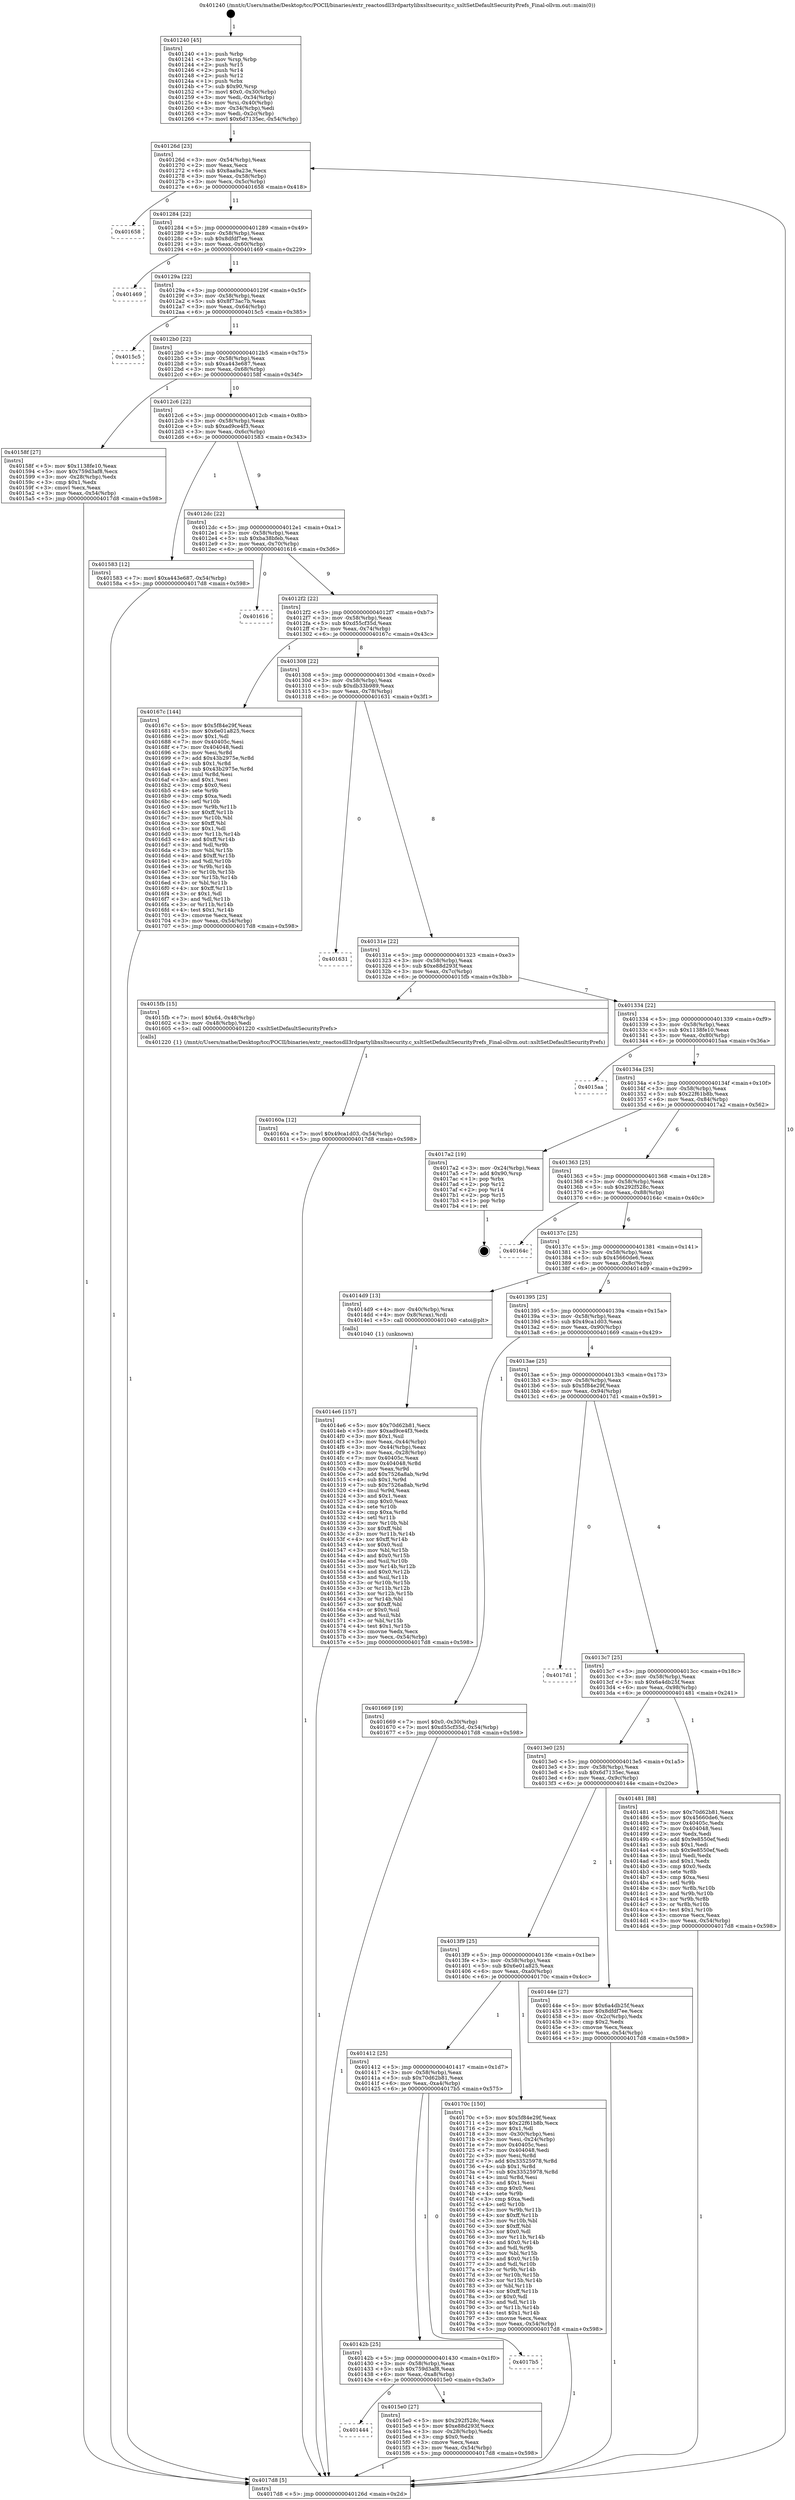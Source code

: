 digraph "0x401240" {
  label = "0x401240 (/mnt/c/Users/mathe/Desktop/tcc/POCII/binaries/extr_reactosdll3rdpartylibxsltsecurity.c_xsltSetDefaultSecurityPrefs_Final-ollvm.out::main(0))"
  labelloc = "t"
  node[shape=record]

  Entry [label="",width=0.3,height=0.3,shape=circle,fillcolor=black,style=filled]
  "0x40126d" [label="{
     0x40126d [23]\l
     | [instrs]\l
     &nbsp;&nbsp;0x40126d \<+3\>: mov -0x54(%rbp),%eax\l
     &nbsp;&nbsp;0x401270 \<+2\>: mov %eax,%ecx\l
     &nbsp;&nbsp;0x401272 \<+6\>: sub $0x8aa9a23e,%ecx\l
     &nbsp;&nbsp;0x401278 \<+3\>: mov %eax,-0x58(%rbp)\l
     &nbsp;&nbsp;0x40127b \<+3\>: mov %ecx,-0x5c(%rbp)\l
     &nbsp;&nbsp;0x40127e \<+6\>: je 0000000000401658 \<main+0x418\>\l
  }"]
  "0x401658" [label="{
     0x401658\l
  }", style=dashed]
  "0x401284" [label="{
     0x401284 [22]\l
     | [instrs]\l
     &nbsp;&nbsp;0x401284 \<+5\>: jmp 0000000000401289 \<main+0x49\>\l
     &nbsp;&nbsp;0x401289 \<+3\>: mov -0x58(%rbp),%eax\l
     &nbsp;&nbsp;0x40128c \<+5\>: sub $0x8dfdf7ee,%eax\l
     &nbsp;&nbsp;0x401291 \<+3\>: mov %eax,-0x60(%rbp)\l
     &nbsp;&nbsp;0x401294 \<+6\>: je 0000000000401469 \<main+0x229\>\l
  }"]
  Exit [label="",width=0.3,height=0.3,shape=circle,fillcolor=black,style=filled,peripheries=2]
  "0x401469" [label="{
     0x401469\l
  }", style=dashed]
  "0x40129a" [label="{
     0x40129a [22]\l
     | [instrs]\l
     &nbsp;&nbsp;0x40129a \<+5\>: jmp 000000000040129f \<main+0x5f\>\l
     &nbsp;&nbsp;0x40129f \<+3\>: mov -0x58(%rbp),%eax\l
     &nbsp;&nbsp;0x4012a2 \<+5\>: sub $0x8f73ac7b,%eax\l
     &nbsp;&nbsp;0x4012a7 \<+3\>: mov %eax,-0x64(%rbp)\l
     &nbsp;&nbsp;0x4012aa \<+6\>: je 00000000004015c5 \<main+0x385\>\l
  }"]
  "0x40160a" [label="{
     0x40160a [12]\l
     | [instrs]\l
     &nbsp;&nbsp;0x40160a \<+7\>: movl $0x49ca1d03,-0x54(%rbp)\l
     &nbsp;&nbsp;0x401611 \<+5\>: jmp 00000000004017d8 \<main+0x598\>\l
  }"]
  "0x4015c5" [label="{
     0x4015c5\l
  }", style=dashed]
  "0x4012b0" [label="{
     0x4012b0 [22]\l
     | [instrs]\l
     &nbsp;&nbsp;0x4012b0 \<+5\>: jmp 00000000004012b5 \<main+0x75\>\l
     &nbsp;&nbsp;0x4012b5 \<+3\>: mov -0x58(%rbp),%eax\l
     &nbsp;&nbsp;0x4012b8 \<+5\>: sub $0xa443e687,%eax\l
     &nbsp;&nbsp;0x4012bd \<+3\>: mov %eax,-0x68(%rbp)\l
     &nbsp;&nbsp;0x4012c0 \<+6\>: je 000000000040158f \<main+0x34f\>\l
  }"]
  "0x401444" [label="{
     0x401444\l
  }", style=dashed]
  "0x40158f" [label="{
     0x40158f [27]\l
     | [instrs]\l
     &nbsp;&nbsp;0x40158f \<+5\>: mov $0x1138fe10,%eax\l
     &nbsp;&nbsp;0x401594 \<+5\>: mov $0x759d3af8,%ecx\l
     &nbsp;&nbsp;0x401599 \<+3\>: mov -0x28(%rbp),%edx\l
     &nbsp;&nbsp;0x40159c \<+3\>: cmp $0x1,%edx\l
     &nbsp;&nbsp;0x40159f \<+3\>: cmovl %ecx,%eax\l
     &nbsp;&nbsp;0x4015a2 \<+3\>: mov %eax,-0x54(%rbp)\l
     &nbsp;&nbsp;0x4015a5 \<+5\>: jmp 00000000004017d8 \<main+0x598\>\l
  }"]
  "0x4012c6" [label="{
     0x4012c6 [22]\l
     | [instrs]\l
     &nbsp;&nbsp;0x4012c6 \<+5\>: jmp 00000000004012cb \<main+0x8b\>\l
     &nbsp;&nbsp;0x4012cb \<+3\>: mov -0x58(%rbp),%eax\l
     &nbsp;&nbsp;0x4012ce \<+5\>: sub $0xad9ce4f3,%eax\l
     &nbsp;&nbsp;0x4012d3 \<+3\>: mov %eax,-0x6c(%rbp)\l
     &nbsp;&nbsp;0x4012d6 \<+6\>: je 0000000000401583 \<main+0x343\>\l
  }"]
  "0x4015e0" [label="{
     0x4015e0 [27]\l
     | [instrs]\l
     &nbsp;&nbsp;0x4015e0 \<+5\>: mov $0x292f528c,%eax\l
     &nbsp;&nbsp;0x4015e5 \<+5\>: mov $0xe88d293f,%ecx\l
     &nbsp;&nbsp;0x4015ea \<+3\>: mov -0x28(%rbp),%edx\l
     &nbsp;&nbsp;0x4015ed \<+3\>: cmp $0x0,%edx\l
     &nbsp;&nbsp;0x4015f0 \<+3\>: cmove %ecx,%eax\l
     &nbsp;&nbsp;0x4015f3 \<+3\>: mov %eax,-0x54(%rbp)\l
     &nbsp;&nbsp;0x4015f6 \<+5\>: jmp 00000000004017d8 \<main+0x598\>\l
  }"]
  "0x401583" [label="{
     0x401583 [12]\l
     | [instrs]\l
     &nbsp;&nbsp;0x401583 \<+7\>: movl $0xa443e687,-0x54(%rbp)\l
     &nbsp;&nbsp;0x40158a \<+5\>: jmp 00000000004017d8 \<main+0x598\>\l
  }"]
  "0x4012dc" [label="{
     0x4012dc [22]\l
     | [instrs]\l
     &nbsp;&nbsp;0x4012dc \<+5\>: jmp 00000000004012e1 \<main+0xa1\>\l
     &nbsp;&nbsp;0x4012e1 \<+3\>: mov -0x58(%rbp),%eax\l
     &nbsp;&nbsp;0x4012e4 \<+5\>: sub $0xba38bfeb,%eax\l
     &nbsp;&nbsp;0x4012e9 \<+3\>: mov %eax,-0x70(%rbp)\l
     &nbsp;&nbsp;0x4012ec \<+6\>: je 0000000000401616 \<main+0x3d6\>\l
  }"]
  "0x40142b" [label="{
     0x40142b [25]\l
     | [instrs]\l
     &nbsp;&nbsp;0x40142b \<+5\>: jmp 0000000000401430 \<main+0x1f0\>\l
     &nbsp;&nbsp;0x401430 \<+3\>: mov -0x58(%rbp),%eax\l
     &nbsp;&nbsp;0x401433 \<+5\>: sub $0x759d3af8,%eax\l
     &nbsp;&nbsp;0x401438 \<+6\>: mov %eax,-0xa8(%rbp)\l
     &nbsp;&nbsp;0x40143e \<+6\>: je 00000000004015e0 \<main+0x3a0\>\l
  }"]
  "0x401616" [label="{
     0x401616\l
  }", style=dashed]
  "0x4012f2" [label="{
     0x4012f2 [22]\l
     | [instrs]\l
     &nbsp;&nbsp;0x4012f2 \<+5\>: jmp 00000000004012f7 \<main+0xb7\>\l
     &nbsp;&nbsp;0x4012f7 \<+3\>: mov -0x58(%rbp),%eax\l
     &nbsp;&nbsp;0x4012fa \<+5\>: sub $0xd55cf35d,%eax\l
     &nbsp;&nbsp;0x4012ff \<+3\>: mov %eax,-0x74(%rbp)\l
     &nbsp;&nbsp;0x401302 \<+6\>: je 000000000040167c \<main+0x43c\>\l
  }"]
  "0x4017b5" [label="{
     0x4017b5\l
  }", style=dashed]
  "0x40167c" [label="{
     0x40167c [144]\l
     | [instrs]\l
     &nbsp;&nbsp;0x40167c \<+5\>: mov $0x5f84e29f,%eax\l
     &nbsp;&nbsp;0x401681 \<+5\>: mov $0x6e01a825,%ecx\l
     &nbsp;&nbsp;0x401686 \<+2\>: mov $0x1,%dl\l
     &nbsp;&nbsp;0x401688 \<+7\>: mov 0x40405c,%esi\l
     &nbsp;&nbsp;0x40168f \<+7\>: mov 0x404048,%edi\l
     &nbsp;&nbsp;0x401696 \<+3\>: mov %esi,%r8d\l
     &nbsp;&nbsp;0x401699 \<+7\>: add $0x43b2975e,%r8d\l
     &nbsp;&nbsp;0x4016a0 \<+4\>: sub $0x1,%r8d\l
     &nbsp;&nbsp;0x4016a4 \<+7\>: sub $0x43b2975e,%r8d\l
     &nbsp;&nbsp;0x4016ab \<+4\>: imul %r8d,%esi\l
     &nbsp;&nbsp;0x4016af \<+3\>: and $0x1,%esi\l
     &nbsp;&nbsp;0x4016b2 \<+3\>: cmp $0x0,%esi\l
     &nbsp;&nbsp;0x4016b5 \<+4\>: sete %r9b\l
     &nbsp;&nbsp;0x4016b9 \<+3\>: cmp $0xa,%edi\l
     &nbsp;&nbsp;0x4016bc \<+4\>: setl %r10b\l
     &nbsp;&nbsp;0x4016c0 \<+3\>: mov %r9b,%r11b\l
     &nbsp;&nbsp;0x4016c3 \<+4\>: xor $0xff,%r11b\l
     &nbsp;&nbsp;0x4016c7 \<+3\>: mov %r10b,%bl\l
     &nbsp;&nbsp;0x4016ca \<+3\>: xor $0xff,%bl\l
     &nbsp;&nbsp;0x4016cd \<+3\>: xor $0x1,%dl\l
     &nbsp;&nbsp;0x4016d0 \<+3\>: mov %r11b,%r14b\l
     &nbsp;&nbsp;0x4016d3 \<+4\>: and $0xff,%r14b\l
     &nbsp;&nbsp;0x4016d7 \<+3\>: and %dl,%r9b\l
     &nbsp;&nbsp;0x4016da \<+3\>: mov %bl,%r15b\l
     &nbsp;&nbsp;0x4016dd \<+4\>: and $0xff,%r15b\l
     &nbsp;&nbsp;0x4016e1 \<+3\>: and %dl,%r10b\l
     &nbsp;&nbsp;0x4016e4 \<+3\>: or %r9b,%r14b\l
     &nbsp;&nbsp;0x4016e7 \<+3\>: or %r10b,%r15b\l
     &nbsp;&nbsp;0x4016ea \<+3\>: xor %r15b,%r14b\l
     &nbsp;&nbsp;0x4016ed \<+3\>: or %bl,%r11b\l
     &nbsp;&nbsp;0x4016f0 \<+4\>: xor $0xff,%r11b\l
     &nbsp;&nbsp;0x4016f4 \<+3\>: or $0x1,%dl\l
     &nbsp;&nbsp;0x4016f7 \<+3\>: and %dl,%r11b\l
     &nbsp;&nbsp;0x4016fa \<+3\>: or %r11b,%r14b\l
     &nbsp;&nbsp;0x4016fd \<+4\>: test $0x1,%r14b\l
     &nbsp;&nbsp;0x401701 \<+3\>: cmovne %ecx,%eax\l
     &nbsp;&nbsp;0x401704 \<+3\>: mov %eax,-0x54(%rbp)\l
     &nbsp;&nbsp;0x401707 \<+5\>: jmp 00000000004017d8 \<main+0x598\>\l
  }"]
  "0x401308" [label="{
     0x401308 [22]\l
     | [instrs]\l
     &nbsp;&nbsp;0x401308 \<+5\>: jmp 000000000040130d \<main+0xcd\>\l
     &nbsp;&nbsp;0x40130d \<+3\>: mov -0x58(%rbp),%eax\l
     &nbsp;&nbsp;0x401310 \<+5\>: sub $0xdb33b989,%eax\l
     &nbsp;&nbsp;0x401315 \<+3\>: mov %eax,-0x78(%rbp)\l
     &nbsp;&nbsp;0x401318 \<+6\>: je 0000000000401631 \<main+0x3f1\>\l
  }"]
  "0x401412" [label="{
     0x401412 [25]\l
     | [instrs]\l
     &nbsp;&nbsp;0x401412 \<+5\>: jmp 0000000000401417 \<main+0x1d7\>\l
     &nbsp;&nbsp;0x401417 \<+3\>: mov -0x58(%rbp),%eax\l
     &nbsp;&nbsp;0x40141a \<+5\>: sub $0x70d62b81,%eax\l
     &nbsp;&nbsp;0x40141f \<+6\>: mov %eax,-0xa4(%rbp)\l
     &nbsp;&nbsp;0x401425 \<+6\>: je 00000000004017b5 \<main+0x575\>\l
  }"]
  "0x401631" [label="{
     0x401631\l
  }", style=dashed]
  "0x40131e" [label="{
     0x40131e [22]\l
     | [instrs]\l
     &nbsp;&nbsp;0x40131e \<+5\>: jmp 0000000000401323 \<main+0xe3\>\l
     &nbsp;&nbsp;0x401323 \<+3\>: mov -0x58(%rbp),%eax\l
     &nbsp;&nbsp;0x401326 \<+5\>: sub $0xe88d293f,%eax\l
     &nbsp;&nbsp;0x40132b \<+3\>: mov %eax,-0x7c(%rbp)\l
     &nbsp;&nbsp;0x40132e \<+6\>: je 00000000004015fb \<main+0x3bb\>\l
  }"]
  "0x40170c" [label="{
     0x40170c [150]\l
     | [instrs]\l
     &nbsp;&nbsp;0x40170c \<+5\>: mov $0x5f84e29f,%eax\l
     &nbsp;&nbsp;0x401711 \<+5\>: mov $0x22f61b8b,%ecx\l
     &nbsp;&nbsp;0x401716 \<+2\>: mov $0x1,%dl\l
     &nbsp;&nbsp;0x401718 \<+3\>: mov -0x30(%rbp),%esi\l
     &nbsp;&nbsp;0x40171b \<+3\>: mov %esi,-0x24(%rbp)\l
     &nbsp;&nbsp;0x40171e \<+7\>: mov 0x40405c,%esi\l
     &nbsp;&nbsp;0x401725 \<+7\>: mov 0x404048,%edi\l
     &nbsp;&nbsp;0x40172c \<+3\>: mov %esi,%r8d\l
     &nbsp;&nbsp;0x40172f \<+7\>: add $0x33525978,%r8d\l
     &nbsp;&nbsp;0x401736 \<+4\>: sub $0x1,%r8d\l
     &nbsp;&nbsp;0x40173a \<+7\>: sub $0x33525978,%r8d\l
     &nbsp;&nbsp;0x401741 \<+4\>: imul %r8d,%esi\l
     &nbsp;&nbsp;0x401745 \<+3\>: and $0x1,%esi\l
     &nbsp;&nbsp;0x401748 \<+3\>: cmp $0x0,%esi\l
     &nbsp;&nbsp;0x40174b \<+4\>: sete %r9b\l
     &nbsp;&nbsp;0x40174f \<+3\>: cmp $0xa,%edi\l
     &nbsp;&nbsp;0x401752 \<+4\>: setl %r10b\l
     &nbsp;&nbsp;0x401756 \<+3\>: mov %r9b,%r11b\l
     &nbsp;&nbsp;0x401759 \<+4\>: xor $0xff,%r11b\l
     &nbsp;&nbsp;0x40175d \<+3\>: mov %r10b,%bl\l
     &nbsp;&nbsp;0x401760 \<+3\>: xor $0xff,%bl\l
     &nbsp;&nbsp;0x401763 \<+3\>: xor $0x0,%dl\l
     &nbsp;&nbsp;0x401766 \<+3\>: mov %r11b,%r14b\l
     &nbsp;&nbsp;0x401769 \<+4\>: and $0x0,%r14b\l
     &nbsp;&nbsp;0x40176d \<+3\>: and %dl,%r9b\l
     &nbsp;&nbsp;0x401770 \<+3\>: mov %bl,%r15b\l
     &nbsp;&nbsp;0x401773 \<+4\>: and $0x0,%r15b\l
     &nbsp;&nbsp;0x401777 \<+3\>: and %dl,%r10b\l
     &nbsp;&nbsp;0x40177a \<+3\>: or %r9b,%r14b\l
     &nbsp;&nbsp;0x40177d \<+3\>: or %r10b,%r15b\l
     &nbsp;&nbsp;0x401780 \<+3\>: xor %r15b,%r14b\l
     &nbsp;&nbsp;0x401783 \<+3\>: or %bl,%r11b\l
     &nbsp;&nbsp;0x401786 \<+4\>: xor $0xff,%r11b\l
     &nbsp;&nbsp;0x40178a \<+3\>: or $0x0,%dl\l
     &nbsp;&nbsp;0x40178d \<+3\>: and %dl,%r11b\l
     &nbsp;&nbsp;0x401790 \<+3\>: or %r11b,%r14b\l
     &nbsp;&nbsp;0x401793 \<+4\>: test $0x1,%r14b\l
     &nbsp;&nbsp;0x401797 \<+3\>: cmovne %ecx,%eax\l
     &nbsp;&nbsp;0x40179a \<+3\>: mov %eax,-0x54(%rbp)\l
     &nbsp;&nbsp;0x40179d \<+5\>: jmp 00000000004017d8 \<main+0x598\>\l
  }"]
  "0x4015fb" [label="{
     0x4015fb [15]\l
     | [instrs]\l
     &nbsp;&nbsp;0x4015fb \<+7\>: movl $0x64,-0x48(%rbp)\l
     &nbsp;&nbsp;0x401602 \<+3\>: mov -0x48(%rbp),%edi\l
     &nbsp;&nbsp;0x401605 \<+5\>: call 0000000000401220 \<xsltSetDefaultSecurityPrefs\>\l
     | [calls]\l
     &nbsp;&nbsp;0x401220 \{1\} (/mnt/c/Users/mathe/Desktop/tcc/POCII/binaries/extr_reactosdll3rdpartylibxsltsecurity.c_xsltSetDefaultSecurityPrefs_Final-ollvm.out::xsltSetDefaultSecurityPrefs)\l
  }"]
  "0x401334" [label="{
     0x401334 [22]\l
     | [instrs]\l
     &nbsp;&nbsp;0x401334 \<+5\>: jmp 0000000000401339 \<main+0xf9\>\l
     &nbsp;&nbsp;0x401339 \<+3\>: mov -0x58(%rbp),%eax\l
     &nbsp;&nbsp;0x40133c \<+5\>: sub $0x1138fe10,%eax\l
     &nbsp;&nbsp;0x401341 \<+3\>: mov %eax,-0x80(%rbp)\l
     &nbsp;&nbsp;0x401344 \<+6\>: je 00000000004015aa \<main+0x36a\>\l
  }"]
  "0x4014e6" [label="{
     0x4014e6 [157]\l
     | [instrs]\l
     &nbsp;&nbsp;0x4014e6 \<+5\>: mov $0x70d62b81,%ecx\l
     &nbsp;&nbsp;0x4014eb \<+5\>: mov $0xad9ce4f3,%edx\l
     &nbsp;&nbsp;0x4014f0 \<+3\>: mov $0x1,%sil\l
     &nbsp;&nbsp;0x4014f3 \<+3\>: mov %eax,-0x44(%rbp)\l
     &nbsp;&nbsp;0x4014f6 \<+3\>: mov -0x44(%rbp),%eax\l
     &nbsp;&nbsp;0x4014f9 \<+3\>: mov %eax,-0x28(%rbp)\l
     &nbsp;&nbsp;0x4014fc \<+7\>: mov 0x40405c,%eax\l
     &nbsp;&nbsp;0x401503 \<+8\>: mov 0x404048,%r8d\l
     &nbsp;&nbsp;0x40150b \<+3\>: mov %eax,%r9d\l
     &nbsp;&nbsp;0x40150e \<+7\>: add $0x7526a8ab,%r9d\l
     &nbsp;&nbsp;0x401515 \<+4\>: sub $0x1,%r9d\l
     &nbsp;&nbsp;0x401519 \<+7\>: sub $0x7526a8ab,%r9d\l
     &nbsp;&nbsp;0x401520 \<+4\>: imul %r9d,%eax\l
     &nbsp;&nbsp;0x401524 \<+3\>: and $0x1,%eax\l
     &nbsp;&nbsp;0x401527 \<+3\>: cmp $0x0,%eax\l
     &nbsp;&nbsp;0x40152a \<+4\>: sete %r10b\l
     &nbsp;&nbsp;0x40152e \<+4\>: cmp $0xa,%r8d\l
     &nbsp;&nbsp;0x401532 \<+4\>: setl %r11b\l
     &nbsp;&nbsp;0x401536 \<+3\>: mov %r10b,%bl\l
     &nbsp;&nbsp;0x401539 \<+3\>: xor $0xff,%bl\l
     &nbsp;&nbsp;0x40153c \<+3\>: mov %r11b,%r14b\l
     &nbsp;&nbsp;0x40153f \<+4\>: xor $0xff,%r14b\l
     &nbsp;&nbsp;0x401543 \<+4\>: xor $0x0,%sil\l
     &nbsp;&nbsp;0x401547 \<+3\>: mov %bl,%r15b\l
     &nbsp;&nbsp;0x40154a \<+4\>: and $0x0,%r15b\l
     &nbsp;&nbsp;0x40154e \<+3\>: and %sil,%r10b\l
     &nbsp;&nbsp;0x401551 \<+3\>: mov %r14b,%r12b\l
     &nbsp;&nbsp;0x401554 \<+4\>: and $0x0,%r12b\l
     &nbsp;&nbsp;0x401558 \<+3\>: and %sil,%r11b\l
     &nbsp;&nbsp;0x40155b \<+3\>: or %r10b,%r15b\l
     &nbsp;&nbsp;0x40155e \<+3\>: or %r11b,%r12b\l
     &nbsp;&nbsp;0x401561 \<+3\>: xor %r12b,%r15b\l
     &nbsp;&nbsp;0x401564 \<+3\>: or %r14b,%bl\l
     &nbsp;&nbsp;0x401567 \<+3\>: xor $0xff,%bl\l
     &nbsp;&nbsp;0x40156a \<+4\>: or $0x0,%sil\l
     &nbsp;&nbsp;0x40156e \<+3\>: and %sil,%bl\l
     &nbsp;&nbsp;0x401571 \<+3\>: or %bl,%r15b\l
     &nbsp;&nbsp;0x401574 \<+4\>: test $0x1,%r15b\l
     &nbsp;&nbsp;0x401578 \<+3\>: cmovne %edx,%ecx\l
     &nbsp;&nbsp;0x40157b \<+3\>: mov %ecx,-0x54(%rbp)\l
     &nbsp;&nbsp;0x40157e \<+5\>: jmp 00000000004017d8 \<main+0x598\>\l
  }"]
  "0x4015aa" [label="{
     0x4015aa\l
  }", style=dashed]
  "0x40134a" [label="{
     0x40134a [25]\l
     | [instrs]\l
     &nbsp;&nbsp;0x40134a \<+5\>: jmp 000000000040134f \<main+0x10f\>\l
     &nbsp;&nbsp;0x40134f \<+3\>: mov -0x58(%rbp),%eax\l
     &nbsp;&nbsp;0x401352 \<+5\>: sub $0x22f61b8b,%eax\l
     &nbsp;&nbsp;0x401357 \<+6\>: mov %eax,-0x84(%rbp)\l
     &nbsp;&nbsp;0x40135d \<+6\>: je 00000000004017a2 \<main+0x562\>\l
  }"]
  "0x401240" [label="{
     0x401240 [45]\l
     | [instrs]\l
     &nbsp;&nbsp;0x401240 \<+1\>: push %rbp\l
     &nbsp;&nbsp;0x401241 \<+3\>: mov %rsp,%rbp\l
     &nbsp;&nbsp;0x401244 \<+2\>: push %r15\l
     &nbsp;&nbsp;0x401246 \<+2\>: push %r14\l
     &nbsp;&nbsp;0x401248 \<+2\>: push %r12\l
     &nbsp;&nbsp;0x40124a \<+1\>: push %rbx\l
     &nbsp;&nbsp;0x40124b \<+7\>: sub $0x90,%rsp\l
     &nbsp;&nbsp;0x401252 \<+7\>: movl $0x0,-0x30(%rbp)\l
     &nbsp;&nbsp;0x401259 \<+3\>: mov %edi,-0x34(%rbp)\l
     &nbsp;&nbsp;0x40125c \<+4\>: mov %rsi,-0x40(%rbp)\l
     &nbsp;&nbsp;0x401260 \<+3\>: mov -0x34(%rbp),%edi\l
     &nbsp;&nbsp;0x401263 \<+3\>: mov %edi,-0x2c(%rbp)\l
     &nbsp;&nbsp;0x401266 \<+7\>: movl $0x6d7135ec,-0x54(%rbp)\l
  }"]
  "0x4017a2" [label="{
     0x4017a2 [19]\l
     | [instrs]\l
     &nbsp;&nbsp;0x4017a2 \<+3\>: mov -0x24(%rbp),%eax\l
     &nbsp;&nbsp;0x4017a5 \<+7\>: add $0x90,%rsp\l
     &nbsp;&nbsp;0x4017ac \<+1\>: pop %rbx\l
     &nbsp;&nbsp;0x4017ad \<+2\>: pop %r12\l
     &nbsp;&nbsp;0x4017af \<+2\>: pop %r14\l
     &nbsp;&nbsp;0x4017b1 \<+2\>: pop %r15\l
     &nbsp;&nbsp;0x4017b3 \<+1\>: pop %rbp\l
     &nbsp;&nbsp;0x4017b4 \<+1\>: ret\l
  }"]
  "0x401363" [label="{
     0x401363 [25]\l
     | [instrs]\l
     &nbsp;&nbsp;0x401363 \<+5\>: jmp 0000000000401368 \<main+0x128\>\l
     &nbsp;&nbsp;0x401368 \<+3\>: mov -0x58(%rbp),%eax\l
     &nbsp;&nbsp;0x40136b \<+5\>: sub $0x292f528c,%eax\l
     &nbsp;&nbsp;0x401370 \<+6\>: mov %eax,-0x88(%rbp)\l
     &nbsp;&nbsp;0x401376 \<+6\>: je 000000000040164c \<main+0x40c\>\l
  }"]
  "0x4017d8" [label="{
     0x4017d8 [5]\l
     | [instrs]\l
     &nbsp;&nbsp;0x4017d8 \<+5\>: jmp 000000000040126d \<main+0x2d\>\l
  }"]
  "0x40164c" [label="{
     0x40164c\l
  }", style=dashed]
  "0x40137c" [label="{
     0x40137c [25]\l
     | [instrs]\l
     &nbsp;&nbsp;0x40137c \<+5\>: jmp 0000000000401381 \<main+0x141\>\l
     &nbsp;&nbsp;0x401381 \<+3\>: mov -0x58(%rbp),%eax\l
     &nbsp;&nbsp;0x401384 \<+5\>: sub $0x45660de6,%eax\l
     &nbsp;&nbsp;0x401389 \<+6\>: mov %eax,-0x8c(%rbp)\l
     &nbsp;&nbsp;0x40138f \<+6\>: je 00000000004014d9 \<main+0x299\>\l
  }"]
  "0x4013f9" [label="{
     0x4013f9 [25]\l
     | [instrs]\l
     &nbsp;&nbsp;0x4013f9 \<+5\>: jmp 00000000004013fe \<main+0x1be\>\l
     &nbsp;&nbsp;0x4013fe \<+3\>: mov -0x58(%rbp),%eax\l
     &nbsp;&nbsp;0x401401 \<+5\>: sub $0x6e01a825,%eax\l
     &nbsp;&nbsp;0x401406 \<+6\>: mov %eax,-0xa0(%rbp)\l
     &nbsp;&nbsp;0x40140c \<+6\>: je 000000000040170c \<main+0x4cc\>\l
  }"]
  "0x4014d9" [label="{
     0x4014d9 [13]\l
     | [instrs]\l
     &nbsp;&nbsp;0x4014d9 \<+4\>: mov -0x40(%rbp),%rax\l
     &nbsp;&nbsp;0x4014dd \<+4\>: mov 0x8(%rax),%rdi\l
     &nbsp;&nbsp;0x4014e1 \<+5\>: call 0000000000401040 \<atoi@plt\>\l
     | [calls]\l
     &nbsp;&nbsp;0x401040 \{1\} (unknown)\l
  }"]
  "0x401395" [label="{
     0x401395 [25]\l
     | [instrs]\l
     &nbsp;&nbsp;0x401395 \<+5\>: jmp 000000000040139a \<main+0x15a\>\l
     &nbsp;&nbsp;0x40139a \<+3\>: mov -0x58(%rbp),%eax\l
     &nbsp;&nbsp;0x40139d \<+5\>: sub $0x49ca1d03,%eax\l
     &nbsp;&nbsp;0x4013a2 \<+6\>: mov %eax,-0x90(%rbp)\l
     &nbsp;&nbsp;0x4013a8 \<+6\>: je 0000000000401669 \<main+0x429\>\l
  }"]
  "0x40144e" [label="{
     0x40144e [27]\l
     | [instrs]\l
     &nbsp;&nbsp;0x40144e \<+5\>: mov $0x6a4db25f,%eax\l
     &nbsp;&nbsp;0x401453 \<+5\>: mov $0x8dfdf7ee,%ecx\l
     &nbsp;&nbsp;0x401458 \<+3\>: mov -0x2c(%rbp),%edx\l
     &nbsp;&nbsp;0x40145b \<+3\>: cmp $0x2,%edx\l
     &nbsp;&nbsp;0x40145e \<+3\>: cmovne %ecx,%eax\l
     &nbsp;&nbsp;0x401461 \<+3\>: mov %eax,-0x54(%rbp)\l
     &nbsp;&nbsp;0x401464 \<+5\>: jmp 00000000004017d8 \<main+0x598\>\l
  }"]
  "0x401669" [label="{
     0x401669 [19]\l
     | [instrs]\l
     &nbsp;&nbsp;0x401669 \<+7\>: movl $0x0,-0x30(%rbp)\l
     &nbsp;&nbsp;0x401670 \<+7\>: movl $0xd55cf35d,-0x54(%rbp)\l
     &nbsp;&nbsp;0x401677 \<+5\>: jmp 00000000004017d8 \<main+0x598\>\l
  }"]
  "0x4013ae" [label="{
     0x4013ae [25]\l
     | [instrs]\l
     &nbsp;&nbsp;0x4013ae \<+5\>: jmp 00000000004013b3 \<main+0x173\>\l
     &nbsp;&nbsp;0x4013b3 \<+3\>: mov -0x58(%rbp),%eax\l
     &nbsp;&nbsp;0x4013b6 \<+5\>: sub $0x5f84e29f,%eax\l
     &nbsp;&nbsp;0x4013bb \<+6\>: mov %eax,-0x94(%rbp)\l
     &nbsp;&nbsp;0x4013c1 \<+6\>: je 00000000004017d1 \<main+0x591\>\l
  }"]
  "0x4013e0" [label="{
     0x4013e0 [25]\l
     | [instrs]\l
     &nbsp;&nbsp;0x4013e0 \<+5\>: jmp 00000000004013e5 \<main+0x1a5\>\l
     &nbsp;&nbsp;0x4013e5 \<+3\>: mov -0x58(%rbp),%eax\l
     &nbsp;&nbsp;0x4013e8 \<+5\>: sub $0x6d7135ec,%eax\l
     &nbsp;&nbsp;0x4013ed \<+6\>: mov %eax,-0x9c(%rbp)\l
     &nbsp;&nbsp;0x4013f3 \<+6\>: je 000000000040144e \<main+0x20e\>\l
  }"]
  "0x4017d1" [label="{
     0x4017d1\l
  }", style=dashed]
  "0x4013c7" [label="{
     0x4013c7 [25]\l
     | [instrs]\l
     &nbsp;&nbsp;0x4013c7 \<+5\>: jmp 00000000004013cc \<main+0x18c\>\l
     &nbsp;&nbsp;0x4013cc \<+3\>: mov -0x58(%rbp),%eax\l
     &nbsp;&nbsp;0x4013cf \<+5\>: sub $0x6a4db25f,%eax\l
     &nbsp;&nbsp;0x4013d4 \<+6\>: mov %eax,-0x98(%rbp)\l
     &nbsp;&nbsp;0x4013da \<+6\>: je 0000000000401481 \<main+0x241\>\l
  }"]
  "0x401481" [label="{
     0x401481 [88]\l
     | [instrs]\l
     &nbsp;&nbsp;0x401481 \<+5\>: mov $0x70d62b81,%eax\l
     &nbsp;&nbsp;0x401486 \<+5\>: mov $0x45660de6,%ecx\l
     &nbsp;&nbsp;0x40148b \<+7\>: mov 0x40405c,%edx\l
     &nbsp;&nbsp;0x401492 \<+7\>: mov 0x404048,%esi\l
     &nbsp;&nbsp;0x401499 \<+2\>: mov %edx,%edi\l
     &nbsp;&nbsp;0x40149b \<+6\>: add $0x9e8550ef,%edi\l
     &nbsp;&nbsp;0x4014a1 \<+3\>: sub $0x1,%edi\l
     &nbsp;&nbsp;0x4014a4 \<+6\>: sub $0x9e8550ef,%edi\l
     &nbsp;&nbsp;0x4014aa \<+3\>: imul %edi,%edx\l
     &nbsp;&nbsp;0x4014ad \<+3\>: and $0x1,%edx\l
     &nbsp;&nbsp;0x4014b0 \<+3\>: cmp $0x0,%edx\l
     &nbsp;&nbsp;0x4014b3 \<+4\>: sete %r8b\l
     &nbsp;&nbsp;0x4014b7 \<+3\>: cmp $0xa,%esi\l
     &nbsp;&nbsp;0x4014ba \<+4\>: setl %r9b\l
     &nbsp;&nbsp;0x4014be \<+3\>: mov %r8b,%r10b\l
     &nbsp;&nbsp;0x4014c1 \<+3\>: and %r9b,%r10b\l
     &nbsp;&nbsp;0x4014c4 \<+3\>: xor %r9b,%r8b\l
     &nbsp;&nbsp;0x4014c7 \<+3\>: or %r8b,%r10b\l
     &nbsp;&nbsp;0x4014ca \<+4\>: test $0x1,%r10b\l
     &nbsp;&nbsp;0x4014ce \<+3\>: cmovne %ecx,%eax\l
     &nbsp;&nbsp;0x4014d1 \<+3\>: mov %eax,-0x54(%rbp)\l
     &nbsp;&nbsp;0x4014d4 \<+5\>: jmp 00000000004017d8 \<main+0x598\>\l
  }"]
  Entry -> "0x401240" [label=" 1"]
  "0x40126d" -> "0x401658" [label=" 0"]
  "0x40126d" -> "0x401284" [label=" 11"]
  "0x4017a2" -> Exit [label=" 1"]
  "0x401284" -> "0x401469" [label=" 0"]
  "0x401284" -> "0x40129a" [label=" 11"]
  "0x40170c" -> "0x4017d8" [label=" 1"]
  "0x40129a" -> "0x4015c5" [label=" 0"]
  "0x40129a" -> "0x4012b0" [label=" 11"]
  "0x40167c" -> "0x4017d8" [label=" 1"]
  "0x4012b0" -> "0x40158f" [label=" 1"]
  "0x4012b0" -> "0x4012c6" [label=" 10"]
  "0x401669" -> "0x4017d8" [label=" 1"]
  "0x4012c6" -> "0x401583" [label=" 1"]
  "0x4012c6" -> "0x4012dc" [label=" 9"]
  "0x40160a" -> "0x4017d8" [label=" 1"]
  "0x4012dc" -> "0x401616" [label=" 0"]
  "0x4012dc" -> "0x4012f2" [label=" 9"]
  "0x4015e0" -> "0x4017d8" [label=" 1"]
  "0x4012f2" -> "0x40167c" [label=" 1"]
  "0x4012f2" -> "0x401308" [label=" 8"]
  "0x40142b" -> "0x401444" [label=" 0"]
  "0x401308" -> "0x401631" [label=" 0"]
  "0x401308" -> "0x40131e" [label=" 8"]
  "0x4015fb" -> "0x40160a" [label=" 1"]
  "0x40131e" -> "0x4015fb" [label=" 1"]
  "0x40131e" -> "0x401334" [label=" 7"]
  "0x401412" -> "0x40142b" [label=" 1"]
  "0x401334" -> "0x4015aa" [label=" 0"]
  "0x401334" -> "0x40134a" [label=" 7"]
  "0x40142b" -> "0x4015e0" [label=" 1"]
  "0x40134a" -> "0x4017a2" [label=" 1"]
  "0x40134a" -> "0x401363" [label=" 6"]
  "0x4013f9" -> "0x401412" [label=" 1"]
  "0x401363" -> "0x40164c" [label=" 0"]
  "0x401363" -> "0x40137c" [label=" 6"]
  "0x4013f9" -> "0x40170c" [label=" 1"]
  "0x40137c" -> "0x4014d9" [label=" 1"]
  "0x40137c" -> "0x401395" [label=" 5"]
  "0x401412" -> "0x4017b5" [label=" 0"]
  "0x401395" -> "0x401669" [label=" 1"]
  "0x401395" -> "0x4013ae" [label=" 4"]
  "0x40158f" -> "0x4017d8" [label=" 1"]
  "0x4013ae" -> "0x4017d1" [label=" 0"]
  "0x4013ae" -> "0x4013c7" [label=" 4"]
  "0x4014e6" -> "0x4017d8" [label=" 1"]
  "0x4013c7" -> "0x401481" [label=" 1"]
  "0x4013c7" -> "0x4013e0" [label=" 3"]
  "0x401583" -> "0x4017d8" [label=" 1"]
  "0x4013e0" -> "0x40144e" [label=" 1"]
  "0x4013e0" -> "0x4013f9" [label=" 2"]
  "0x40144e" -> "0x4017d8" [label=" 1"]
  "0x401240" -> "0x40126d" [label=" 1"]
  "0x4017d8" -> "0x40126d" [label=" 10"]
  "0x401481" -> "0x4017d8" [label=" 1"]
  "0x4014d9" -> "0x4014e6" [label=" 1"]
}
